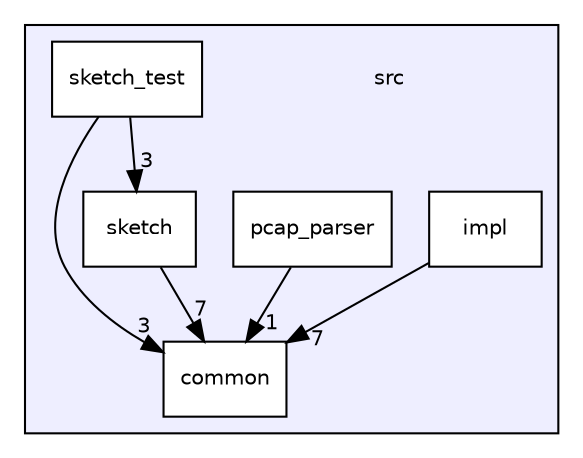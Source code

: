 digraph "src" {
  compound=true
  node [ fontsize="10", fontname="Helvetica"];
  edge [ labelfontsize="10", labelfontname="Helvetica"];
  subgraph clusterdir_68267d1309a1af8e8297ef4c3efbcdba {
    graph [ bgcolor="#eeeeff", pencolor="black", label="" URL="dir_68267d1309a1af8e8297ef4c3efbcdba.html"];
    dir_68267d1309a1af8e8297ef4c3efbcdba [shape=plaintext label="src"];
    dir_fdedb0aba14d44ce9d99bc100e026e6a [shape=box label="common" color="black" fillcolor="white" style="filled" URL="dir_fdedb0aba14d44ce9d99bc100e026e6a.html"];
    dir_3808e3f8fe545b07b1d2715928fb0eea [shape=box label="impl" color="black" fillcolor="white" style="filled" URL="dir_3808e3f8fe545b07b1d2715928fb0eea.html"];
    dir_30715e57b45eec00a69ae0688450414c [shape=box label="pcap_parser" color="black" fillcolor="white" style="filled" URL="dir_30715e57b45eec00a69ae0688450414c.html"];
    dir_ef43dc1024c8c688fd3275ab544df33f [shape=box label="sketch" color="black" fillcolor="white" style="filled" URL="dir_ef43dc1024c8c688fd3275ab544df33f.html"];
    dir_5714b091328ca2b0817cfc81eebb0222 [shape=box label="sketch_test" color="black" fillcolor="white" style="filled" URL="dir_5714b091328ca2b0817cfc81eebb0222.html"];
  }
  dir_ef43dc1024c8c688fd3275ab544df33f->dir_fdedb0aba14d44ce9d99bc100e026e6a [headlabel="7", labeldistance=1.5 headhref="dir_000006_000003.html"];
  dir_3808e3f8fe545b07b1d2715928fb0eea->dir_fdedb0aba14d44ce9d99bc100e026e6a [headlabel="7", labeldistance=1.5 headhref="dir_000004_000003.html"];
  dir_5714b091328ca2b0817cfc81eebb0222->dir_ef43dc1024c8c688fd3275ab544df33f [headlabel="3", labeldistance=1.5 headhref="dir_000007_000006.html"];
  dir_5714b091328ca2b0817cfc81eebb0222->dir_fdedb0aba14d44ce9d99bc100e026e6a [headlabel="3", labeldistance=1.5 headhref="dir_000007_000003.html"];
  dir_30715e57b45eec00a69ae0688450414c->dir_fdedb0aba14d44ce9d99bc100e026e6a [headlabel="1", labeldistance=1.5 headhref="dir_000005_000003.html"];
}
